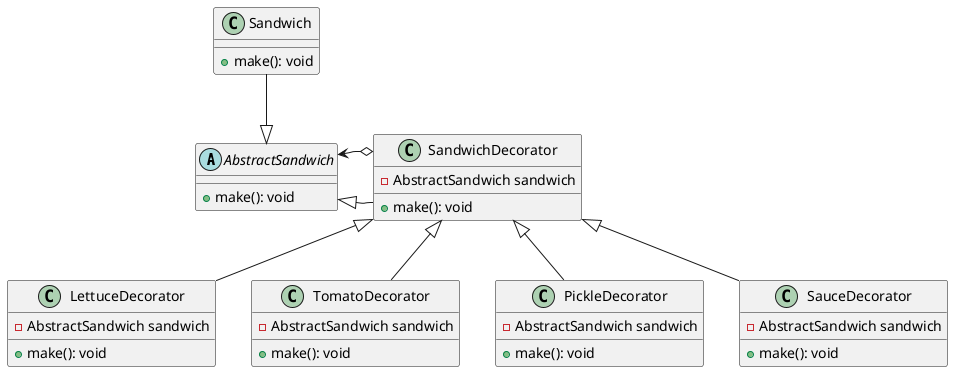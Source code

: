 @startuml

abstract AbstractSandwich {
    +make(): void
}

class Sandwich {
    +make(): void
}

class SandwichDecorator {
    -AbstractSandwich sandwich
    +make(): void
}

class LettuceDecorator {
    -AbstractSandwich sandwich
    +make(): void
}

class TomatoDecorator {
    -AbstractSandwich sandwich
    +make(): void
}

class PickleDecorator {
    -AbstractSandwich sandwich
    +make(): void
}

class SauceDecorator {
    -AbstractSandwich sandwich
    +make(): void
}

Sandwich --|> AbstractSandwich
AbstractSandwich <|-- SandwichDecorator
AbstractSandwich <-o SandwichDecorator
SandwichDecorator <|-- LettuceDecorator
SandwichDecorator <|-- TomatoDecorator
SandwichDecorator <|-- PickleDecorator
SandwichDecorator <|-- SauceDecorator

@enduml
